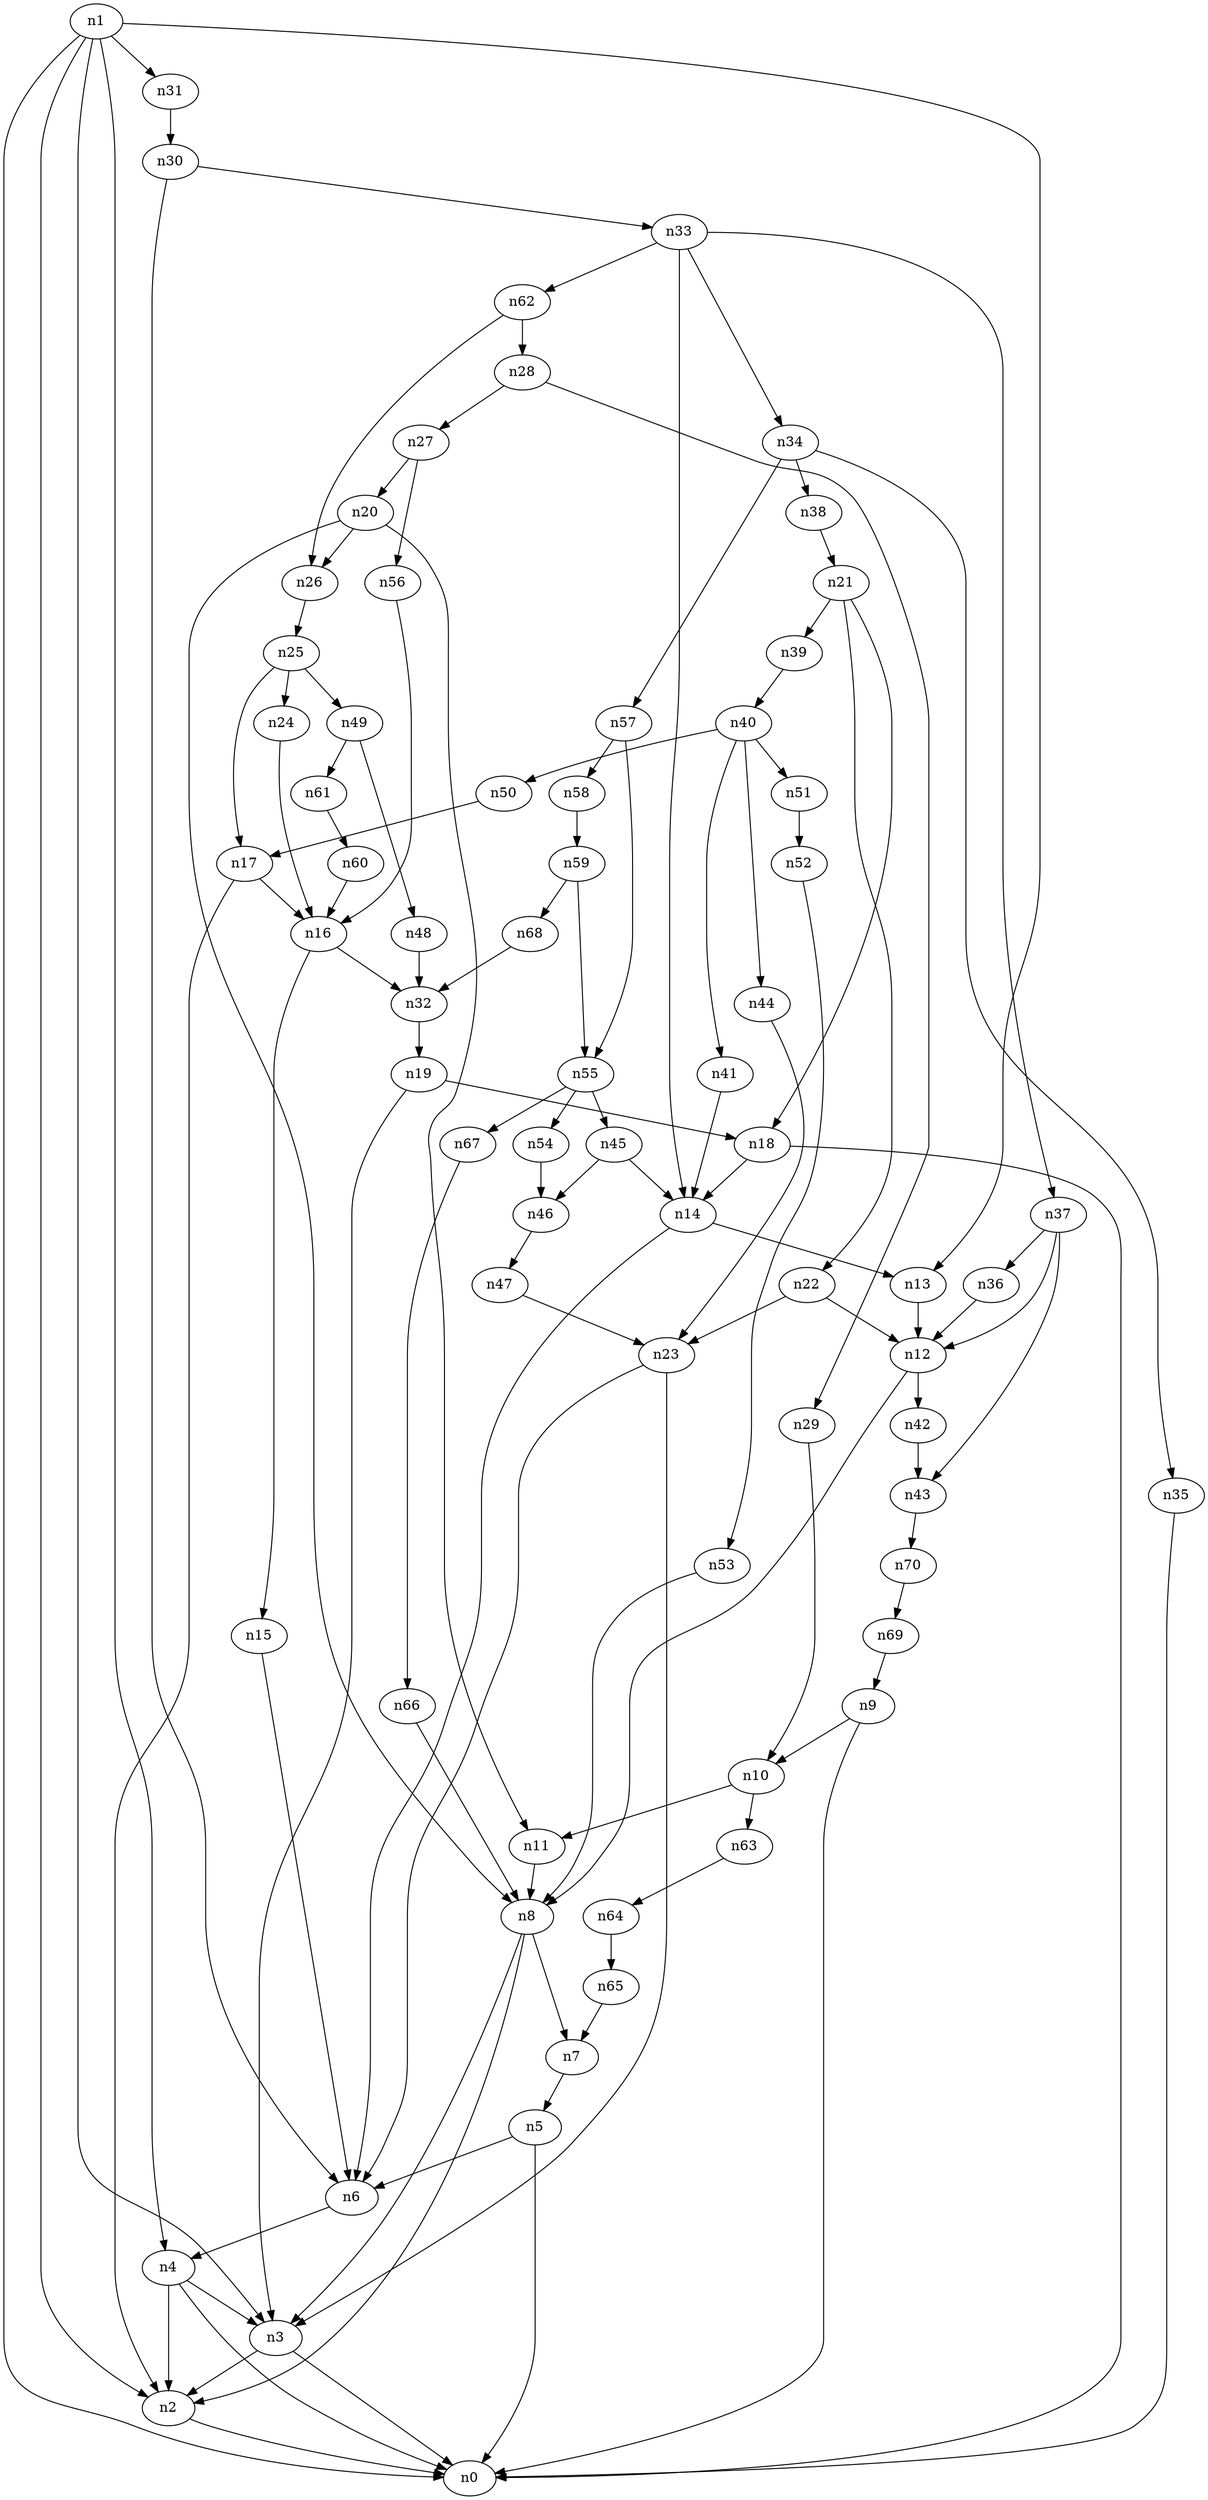digraph G {
	n1 -> n0	 [_graphml_id=e0];
	n1 -> n2	 [_graphml_id=e1];
	n1 -> n3	 [_graphml_id=e6];
	n1 -> n4	 [_graphml_id=e9];
	n1 -> n13	 [_graphml_id=e22];
	n1 -> n31	 [_graphml_id=e51];
	n2 -> n0	 [_graphml_id=e5];
	n3 -> n0	 [_graphml_id=e8];
	n3 -> n2	 [_graphml_id=e2];
	n4 -> n0	 [_graphml_id=e4];
	n4 -> n2	 [_graphml_id=e7];
	n4 -> n3	 [_graphml_id=e3];
	n5 -> n0	 [_graphml_id=e10];
	n5 -> n6	 [_graphml_id=e11];
	n6 -> n4	 [_graphml_id=e12];
	n7 -> n5	 [_graphml_id=e13];
	n8 -> n2	 [_graphml_id=e25];
	n8 -> n3	 [_graphml_id=e15];
	n8 -> n7	 [_graphml_id=e14];
	n9 -> n0	 [_graphml_id=e16];
	n9 -> n10	 [_graphml_id=e17];
	n10 -> n11	 [_graphml_id=e18];
	n10 -> n63	 [_graphml_id=e104];
	n11 -> n8	 [_graphml_id=e19];
	n12 -> n8	 [_graphml_id=e20];
	n12 -> n42	 [_graphml_id=e69];
	n13 -> n12	 [_graphml_id=e21];
	n14 -> n6	 [_graphml_id=e24];
	n14 -> n13	 [_graphml_id=e23];
	n15 -> n6	 [_graphml_id=e26];
	n16 -> n15	 [_graphml_id=e27];
	n16 -> n32	 [_graphml_id=e53];
	n17 -> n2	 [_graphml_id=e29];
	n17 -> n16	 [_graphml_id=e28];
	n18 -> n0	 [_graphml_id=e44];
	n18 -> n14	 [_graphml_id=e30];
	n19 -> n3	 [_graphml_id=e32];
	n19 -> n18	 [_graphml_id=e31];
	n20 -> n8	 [_graphml_id=e34];
	n20 -> n11	 [_graphml_id=e33];
	n20 -> n26	 [_graphml_id=e43];
	n21 -> n18	 [_graphml_id=e35];
	n21 -> n22	 [_graphml_id=e36];
	n21 -> n39	 [_graphml_id=e65];
	n22 -> n12	 [_graphml_id=e83];
	n22 -> n23	 [_graphml_id=e37];
	n23 -> n3	 [_graphml_id=e38];
	n23 -> n6	 [_graphml_id=e54];
	n24 -> n16	 [_graphml_id=e39];
	n25 -> n17	 [_graphml_id=e41];
	n25 -> n24	 [_graphml_id=e40];
	n25 -> n49	 [_graphml_id=e80];
	n26 -> n25	 [_graphml_id=e42];
	n27 -> n20	 [_graphml_id=e45];
	n27 -> n56	 [_graphml_id=e91];
	n28 -> n27	 [_graphml_id=e46];
	n28 -> n29	 [_graphml_id=e47];
	n29 -> n10	 [_graphml_id=e48];
	n30 -> n6	 [_graphml_id=e49];
	n30 -> n33	 [_graphml_id=e55];
	n31 -> n30	 [_graphml_id=e50];
	n32 -> n19	 [_graphml_id=e52];
	n33 -> n14	 [_graphml_id=e93];
	n33 -> n34	 [_graphml_id=e56];
	n33 -> n37	 [_graphml_id=e61];
	n33 -> n62	 [_graphml_id=e101];
	n34 -> n35	 [_graphml_id=e57];
	n34 -> n38	 [_graphml_id=e63];
	n34 -> n57	 [_graphml_id=e94];
	n35 -> n0	 [_graphml_id=e58];
	n36 -> n12	 [_graphml_id=e59];
	n37 -> n12	 [_graphml_id=e64];
	n37 -> n36	 [_graphml_id=e60];
	n37 -> n43	 [_graphml_id=e71];
	n38 -> n21	 [_graphml_id=e62];
	n39 -> n40	 [_graphml_id=e66];
	n40 -> n41	 [_graphml_id=e67];
	n40 -> n44	 [_graphml_id=e73];
	n40 -> n50	 [_graphml_id=e82];
	n40 -> n51	 [_graphml_id=e84];
	n41 -> n14	 [_graphml_id=e68];
	n42 -> n43	 [_graphml_id=e70];
	n43 -> n70	 [_graphml_id=e116];
	n44 -> n23	 [_graphml_id=e72];
	n45 -> n14	 [_graphml_id=e74];
	n45 -> n46	 [_graphml_id=e75];
	n46 -> n47	 [_graphml_id=e76];
	n47 -> n23	 [_graphml_id=e77];
	n48 -> n32	 [_graphml_id=e78];
	n49 -> n48	 [_graphml_id=e79];
	n49 -> n61	 [_graphml_id=e100];
	n50 -> n17	 [_graphml_id=e81];
	n51 -> n52	 [_graphml_id=e85];
	n52 -> n53	 [_graphml_id=e86];
	n53 -> n8	 [_graphml_id=e87];
	n54 -> n46	 [_graphml_id=e88];
	n55 -> n45	 [_graphml_id=e90];
	n55 -> n54	 [_graphml_id=e89];
	n55 -> n67	 [_graphml_id=e110];
	n56 -> n16	 [_graphml_id=e92];
	n57 -> n55	 [_graphml_id=e103];
	n57 -> n58	 [_graphml_id=e95];
	n58 -> n59	 [_graphml_id=e96];
	n59 -> n55	 [_graphml_id=e97];
	n59 -> n68	 [_graphml_id=e111];
	n60 -> n16	 [_graphml_id=e98];
	n61 -> n60	 [_graphml_id=e99];
	n62 -> n26	 [_graphml_id=e102];
	n62 -> n28	 [_graphml_id=e113];
	n63 -> n64	 [_graphml_id=e105];
	n64 -> n65	 [_graphml_id=e106];
	n65 -> n7	 [_graphml_id=e107];
	n66 -> n8	 [_graphml_id=e108];
	n67 -> n66	 [_graphml_id=e109];
	n68 -> n32	 [_graphml_id=e112];
	n69 -> n9	 [_graphml_id=e114];
	n70 -> n69	 [_graphml_id=e115];
}
